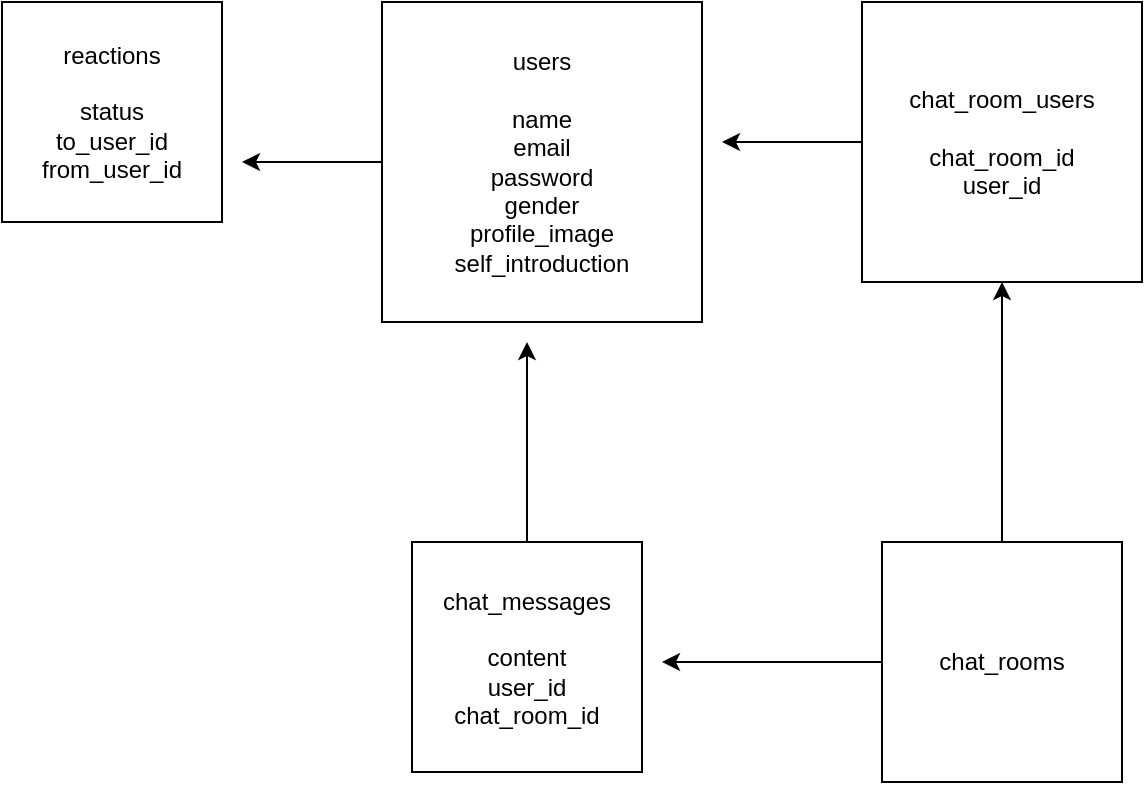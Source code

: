 <mxfile>
    <diagram id="nMCjBTkqw9BxSlk1_QRo" name="ページ1">
        <mxGraphModel dx="588" dy="520" grid="1" gridSize="10" guides="0" tooltips="1" connect="1" arrows="1" fold="1" page="1" pageScale="1" pageWidth="827" pageHeight="1169" math="0" shadow="0">
            <root>
                <mxCell id="0"/>
                <mxCell id="1" parent="0"/>
                <mxCell id="2" value="reactions&lt;br&gt;&lt;br&gt;status&lt;br&gt;to_user_id&lt;br&gt;from_user_id" style="whiteSpace=wrap;html=1;aspect=fixed;" parent="1" vertex="1">
                    <mxGeometry y="110" width="110" height="110" as="geometry"/>
                </mxCell>
                <mxCell id="11" style="edgeStyle=orthogonalEdgeStyle;rounded=0;orthogonalLoop=1;jettySize=auto;html=1;" edge="1" parent="1" source="3">
                    <mxGeometry relative="1" as="geometry">
                        <mxPoint x="120" y="190" as="targetPoint"/>
                    </mxGeometry>
                </mxCell>
                <mxCell id="3" value="users&lt;br&gt;&lt;br&gt;name&lt;br&gt;email&lt;br&gt;password&lt;br&gt;gender&lt;br&gt;profile_image&lt;br&gt;self_introduction" style="whiteSpace=wrap;html=1;aspect=fixed;" parent="1" vertex="1">
                    <mxGeometry x="190" y="110" width="160" height="160" as="geometry"/>
                </mxCell>
                <mxCell id="9" style="edgeStyle=orthogonalEdgeStyle;rounded=0;orthogonalLoop=1;jettySize=auto;html=1;" edge="1" parent="1" source="4">
                    <mxGeometry relative="1" as="geometry">
                        <mxPoint x="360" y="180" as="targetPoint"/>
                    </mxGeometry>
                </mxCell>
                <mxCell id="4" value="chat_room_users&lt;br&gt;&lt;br&gt;chat_room_id&lt;br&gt;user_id&lt;br&gt;" style="whiteSpace=wrap;html=1;aspect=fixed;" parent="1" vertex="1">
                    <mxGeometry x="430" y="110" width="140" height="140" as="geometry"/>
                </mxCell>
                <mxCell id="7" style="edgeStyle=orthogonalEdgeStyle;rounded=0;orthogonalLoop=1;jettySize=auto;html=1;exitX=0;exitY=0.5;exitDx=0;exitDy=0;" edge="1" parent="1" source="5">
                    <mxGeometry relative="1" as="geometry">
                        <mxPoint x="330" y="440" as="targetPoint"/>
                    </mxGeometry>
                </mxCell>
                <mxCell id="8" style="edgeStyle=orthogonalEdgeStyle;rounded=0;orthogonalLoop=1;jettySize=auto;html=1;exitX=0.5;exitY=0;exitDx=0;exitDy=0;" edge="1" parent="1" source="5">
                    <mxGeometry relative="1" as="geometry">
                        <mxPoint x="500" y="250" as="targetPoint"/>
                    </mxGeometry>
                </mxCell>
                <mxCell id="5" value="chat_rooms" style="whiteSpace=wrap;html=1;aspect=fixed;" parent="1" vertex="1">
                    <mxGeometry x="440" y="380" width="120" height="120" as="geometry"/>
                </mxCell>
                <mxCell id="10" style="edgeStyle=orthogonalEdgeStyle;rounded=0;orthogonalLoop=1;jettySize=auto;html=1;" edge="1" parent="1" source="6">
                    <mxGeometry relative="1" as="geometry">
                        <mxPoint x="262.5" y="280" as="targetPoint"/>
                    </mxGeometry>
                </mxCell>
                <mxCell id="6" value="chat_messages&lt;br&gt;&lt;br&gt;content&lt;br&gt;user_id&lt;br&gt;chat_room_id" style="whiteSpace=wrap;html=1;aspect=fixed;" parent="1" vertex="1">
                    <mxGeometry x="205" y="380" width="115" height="115" as="geometry"/>
                </mxCell>
            </root>
        </mxGraphModel>
    </diagram>
</mxfile>
